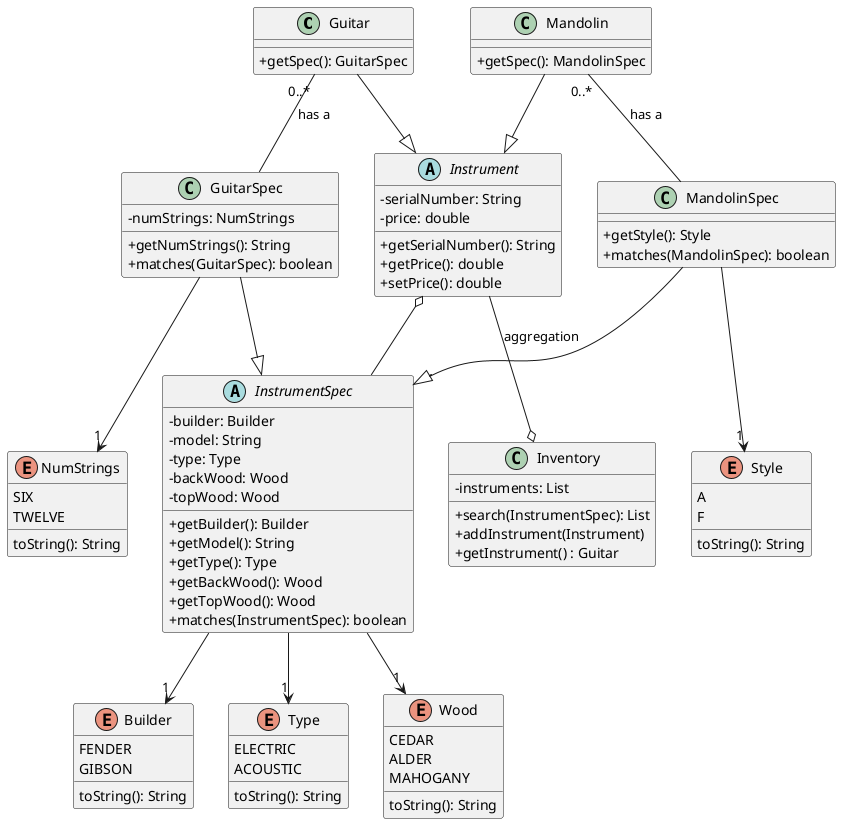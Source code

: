 @startuml

 skinparam ClassAttributeIconSize 0

class Guitar
{
+ getSpec(): GuitarSpec
}

class Mandolin {
+ getSpec(): MandolinSpec
}

abstract class Instrument{
- serialNumber: String
- price: double
+ getSerialNumber(): String
+ getPrice(): double
+ setPrice(): double
}

abstract class InstrumentSpec {
- builder: Builder
- model: String
- type: Type
- backWood: Wood
- topWood: Wood
+ getBuilder(): Builder
+ getModel(): String
+ getType(): Type
+ getBackWood(): Wood
+ getTopWood(): Wood
+ matches(InstrumentSpec): boolean
}

class GuitarSpec
{
- numStrings: NumStrings
+ getNumStrings(): String
+ matches(GuitarSpec): boolean
}

class MandolinSpec{
+ getStyle(): Style
+ matches(MandolinSpec): boolean
}

class Inventory
{
- instruments: List
+ search(InstrumentSpec): List
+ addInstrument(Instrument)
+ getInstrument() : Guitar
}

enum Builder
{
FENDER
GIBSON
toString(): String
}

enum Type
{
ELECTRIC
ACOUSTIC
toString(): String
}

enum Wood
{
CEDAR
ALDER
MAHOGANY
toString(): String
}

enum NumStrings
{
SIX
TWELVE
toString(): String
}

enum Style
{
A
F
toString(): String
}

Instrument o-- InstrumentSpec
Instrument --o Inventory: aggregation
Mandolin --|> Instrument
Guitar --|> Instrument
InstrumentSpec --> "1" Wood
InstrumentSpec --> "1" Builder
InstrumentSpec --> "1" Type
GuitarSpec --> "1" NumStrings
MandolinSpec -->  "1" Style
MandolinSpec --|>  InstrumentSpec
GuitarSpec --|>  InstrumentSpec
Guitar "0..*" -- GuitarSpec :has a
Mandolin "0..*" -- MandolinSpec :has a

@enduml